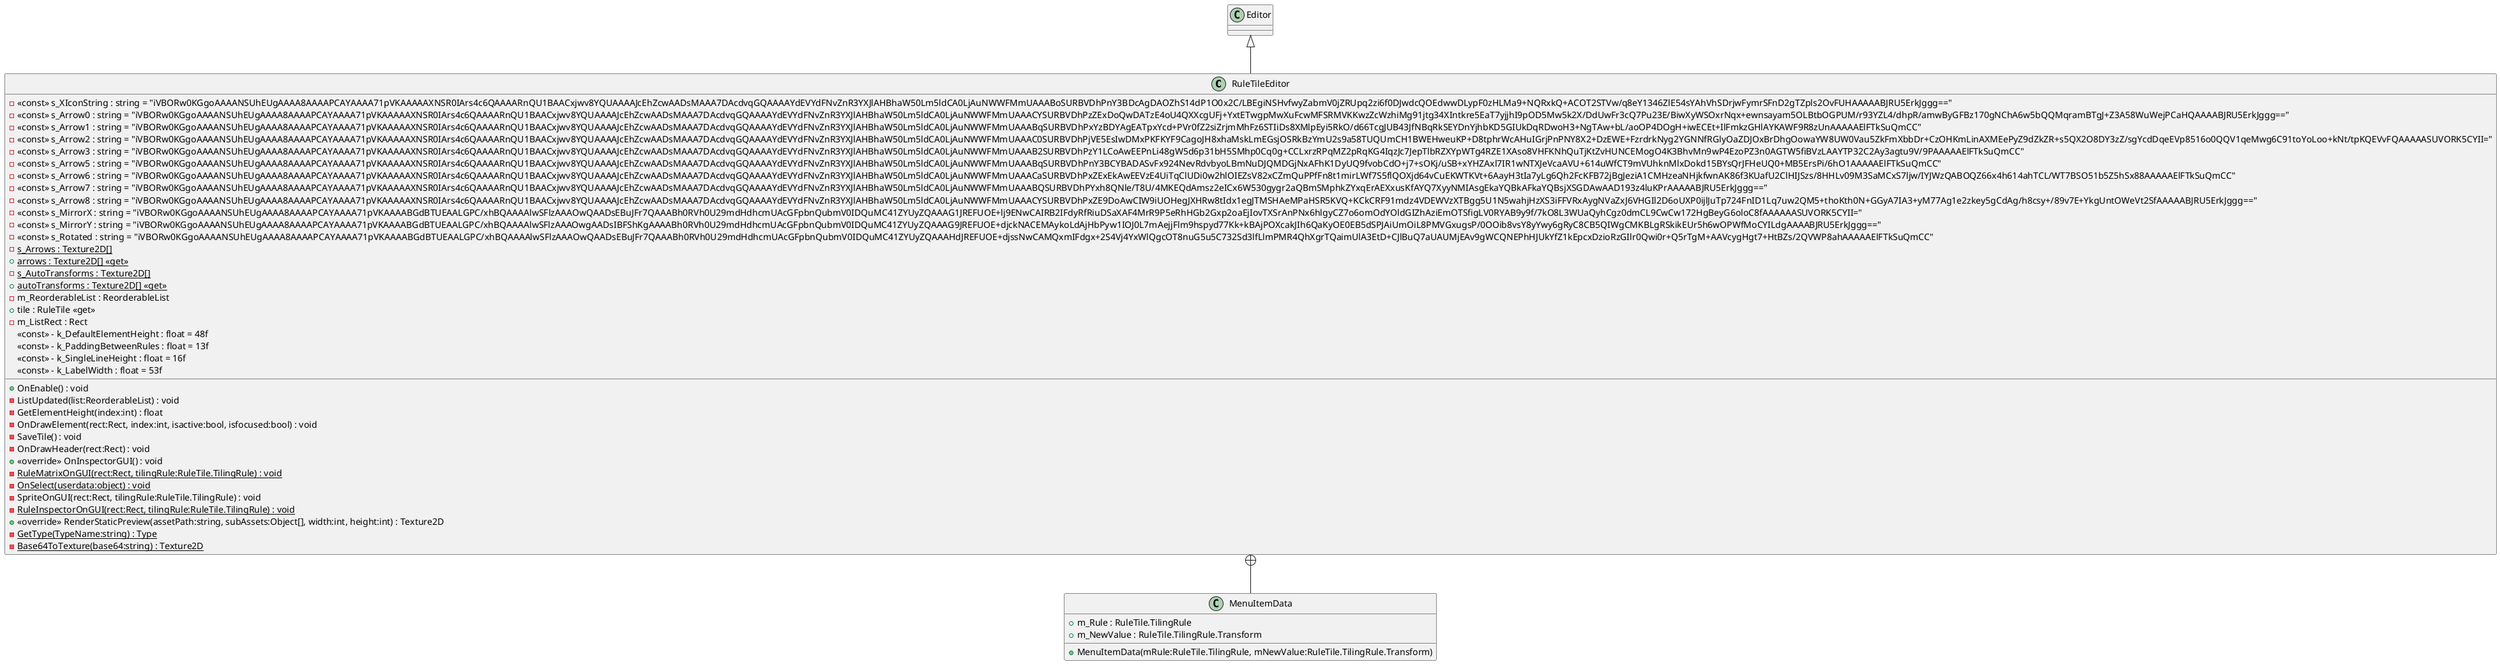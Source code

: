 @startuml
class RuleTileEditor {
    - <<const>> s_XIconString : string = "iVBORw0KGgoAAAANSUhEUgAAAA8AAAAPCAYAAAA71pVKAAAAAXNSR0IArs4c6QAAAARnQU1BAACxjwv8YQUAAAAJcEhZcwAADsMAAA7DAcdvqGQAAAAYdEVYdFNvZnR3YXJlAHBhaW50Lm5ldCA0LjAuNWWFMmUAAABoSURBVDhPnY3BDcAgDAOZhS14dP1O0x2C/LBEgiNSHvfwyZabmV0jZRUpq2zi6f0DJwdcQOEdwwDLypF0zHLMa9+NQRxkQ+ACOT2STVw/q8eY1346ZlE54sYAhVhSDrjwFymrSFnD2gTZpls2OvFUHAAAAABJRU5ErkJggg=="
    - <<const>> s_Arrow0 : string = "iVBORw0KGgoAAAANSUhEUgAAAA8AAAAPCAYAAAA71pVKAAAAAXNSR0IArs4c6QAAAARnQU1BAACxjwv8YQUAAAAJcEhZcwAADsMAAA7DAcdvqGQAAAAYdEVYdFNvZnR3YXJlAHBhaW50Lm5ldCA0LjAuNWWFMmUAAACYSURBVDhPzZExDoQwDATzE4oU4QXXcgUFj+YxtETwgpMwXuFcwMFSRMVKKwzZcWzhiMg91jtg34XIntkre5EaT7yjjhI9pOD5Mw5k2X/DdUwFr3cQ7Pu23E/BiwXyWSOxrNqx+ewnsayam5OLBtbOGPUM/r93YZL4/dhpR/amwByGFBz170gNChA6w5bQQMqramBTgJ+Z3A58WuWejPCaHQAAAABJRU5ErkJggg=="
    - <<const>> s_Arrow1 : string = "iVBORw0KGgoAAAANSUhEUgAAAA8AAAAPCAYAAAA71pVKAAAAAXNSR0IArs4c6QAAAARnQU1BAACxjwv8YQUAAAAJcEhZcwAADsMAAA7DAcdvqGQAAAAYdEVYdFNvZnR3YXJlAHBhaW50Lm5ldCA0LjAuNWWFMmUAAABqSURBVDhPxYzBDYAgEATpxYcd+PVr0fZ2siZrjmMhFz6STIiDs8XMlpEyi5RkO/d66TcgJUB43JfNBqRkSEYDnYjhbKD5GIUkDqRDwoH3+NgTAw+bL/aoOP4DOgH+iwECEt+IlFmkzGHlAYKAWF9R8zUnAAAAAElFTkSuQmCC"
    - <<const>> s_Arrow2 : string = "iVBORw0KGgoAAAANSUhEUgAAAA8AAAAPCAYAAAA71pVKAAAAAXNSR0IArs4c6QAAAARnQU1BAACxjwv8YQUAAAAJcEhZcwAADsMAAA7DAcdvqGQAAAAYdEVYdFNvZnR3YXJlAHBhaW50Lm5ldCA0LjAuNWWFMmUAAAC0SURBVDhPjVE5EsIwDMxPKFKYF9CagoJH8xhaMskLmEGsjOSRkBzYmU2s9a58TUQUmCH1BWEHweuKP+D8tphrWcAHuIGrjPnPNY8X2+DzEWE+FzrdrkNyg2YGNNfRGlyOaZDJOxBrDhgOowaYW8UW0Vau5ZkFmXbbDr+CzOHKmLinAXMEePyZ9dZkZR+s5QX2O8DY3zZ/sgYcdDqeEVp8516o0QQV1qeMwg6C91toYoLoo+kNt/tpKQEVvFQAAAAASUVORK5CYII="
    - <<const>> s_Arrow3 : string = "iVBORw0KGgoAAAANSUhEUgAAAA8AAAAPCAYAAAA71pVKAAAAAXNSR0IArs4c6QAAAARnQU1BAACxjwv8YQUAAAAJcEhZcwAADsMAAA7DAcdvqGQAAAAYdEVYdFNvZnR3YXJlAHBhaW50Lm5ldCA0LjAuNWWFMmUAAAB2SURBVDhPzY1LCoAwEEPnLi48gW5d6p31bH5SMhp0Cq0g+CCLxrzRPqMZ2pRqKG4IqzJc7JepTlbRZXYpWTg4RZE1XAso8VHFKNhQuTjKtZvHUNCEMogO4K3BhvMn9wP4EzoPZ3n0AGTW5fiBVzLAAYTP32C2Ay3agtu9V/9PAAAAAElFTkSuQmCC"
    - <<const>> s_Arrow5 : string = "iVBORw0KGgoAAAANSUhEUgAAAA8AAAAPCAYAAAA71pVKAAAAAXNSR0IArs4c6QAAAARnQU1BAACxjwv8YQUAAAAJcEhZcwAADsMAAA7DAcdvqGQAAAAYdEVYdFNvZnR3YXJlAHBhaW50Lm5ldCA0LjAuNWWFMmUAAABqSURBVDhPnY3BCYBADASvFx924NevRdvbyoLBmNuDJQMDGjNxAFhK1DyUQ9fvobCdO+j7+sOKj/uSB+xYHZAxl7IR1wNTXJeVcaAVU+614uWfCT9mVUhknMlxDokd15BYsQrJFHeUQ0+MB5ErsPi/6hO1AAAAAElFTkSuQmCC"
    - <<const>> s_Arrow6 : string = "iVBORw0KGgoAAAANSUhEUgAAAA8AAAAPCAYAAAA71pVKAAAAAXNSR0IArs4c6QAAAARnQU1BAACxjwv8YQUAAAAJcEhZcwAADsMAAA7DAcdvqGQAAAAYdEVYdFNvZnR3YXJlAHBhaW50Lm5ldCA0LjAuNWWFMmUAAACaSURBVDhPxZExEkAwEEVzE4UiTqClUDi0w2hlOIEZsV82xCZmQuPPfFn8t1mirLWf7S5flQOXjd64vCuEKWTKVt+6AayH3tIa7yLg6Qh2FcKFB72jBgJeziA1CMHzeaNHjkfwnAK86f3KUafU2ClHIJSzs/8HHLv09M3SaMCxS7ljw/IYJWzQABOQZ66x4h614ahTCL/WT7BSO51b5Z5hSx88AAAAAElFTkSuQmCC"
    - <<const>> s_Arrow7 : string = "iVBORw0KGgoAAAANSUhEUgAAAA8AAAAPCAYAAAA71pVKAAAAAXNSR0IArs4c6QAAAARnQU1BAACxjwv8YQUAAAAJcEhZcwAADsMAAA7DAcdvqGQAAAAYdEVYdFNvZnR3YXJlAHBhaW50Lm5ldCA0LjAuNWWFMmUAAABQSURBVDhPYxh8QNle/T8U/4MKEQdAmsz2eICx6W530gygr2aQBmSMphkZYxqErAEXxusKfAYQ7XyyNMIAsgEkaYQBkAFkaYQBsjXSGDAwAAD193z4luKPrAAAAABJRU5ErkJggg=="
    - <<const>> s_Arrow8 : string = "iVBORw0KGgoAAAANSUhEUgAAAA8AAAAPCAYAAAA71pVKAAAAAXNSR0IArs4c6QAAAARnQU1BAACxjwv8YQUAAAAJcEhZcwAADsMAAA7DAcdvqGQAAAAYdEVYdFNvZnR3YXJlAHBhaW50Lm5ldCA0LjAuNWWFMmUAAACYSURBVDhPxZE9DoAwCIW9iUOHegJXHRw8tIdx1egJTMSHAeMPaHSR5KVQ+KCkCRF91mdz4VDEWVzXTBgg5U1N5wahjHzXS3iFFVRxAygNVaZxJ6VHGIl2D6oUXP0ijlJuTp724FnID1Lq7uw2QM5+thoKth0N+GGyA7IA3+yM77Ag1e2zkey5gCdAg/h8csy+/89v7E+YkgUntOWeVt2SfAAAAABJRU5ErkJggg=="
    - <<const>> s_MirrorX : string = "iVBORw0KGgoAAAANSUhEUgAAAA8AAAAPCAYAAAA71pVKAAAABGdBTUEAALGPC/xhBQAAAAlwSFlzAAAOwQAADsEBuJFr7QAAABh0RVh0U29mdHdhcmUAcGFpbnQubmV0IDQuMC41ZYUyZQAAAG1JREFUOE+lj9ENwCAIRB2IFdyRfRiuDSaXAF4MrR9P5eRhHGb2Gxp2oaEjIovTXSrAnPNx6hlgyCZ7o6omOdYOldGIZhAziEmOTSfigLV0RYAB9y9f/7kO8L3WUaQyhCgz0dmCL9CwCw172HgBeyG6oloC8fAAAAAASUVORK5CYII="
    - <<const>> s_MirrorY : string = "iVBORw0KGgoAAAANSUhEUgAAAA8AAAAPCAYAAAA71pVKAAAABGdBTUEAALGPC/xhBQAAAAlwSFlzAAAOwgAADsIBFShKgAAAABh0RVh0U29mdHdhcmUAcGFpbnQubmV0IDQuMC41ZYUyZQAAAG9JREFUOE+djckNACEMAykoLdAjHbPyw1IOJ0L7mAejjFlm9hspyd77Kk+kBAjPOXcakJIh6QaKyOE0EB5dSPJAiUmOiL8PMVGxugsP/0OOib8vsY8yYwy6gRyC8CB5QIWgCMKBLgRSkikEUr5h6wOPWfMoCYILdgAAAABJRU5ErkJggg=="
    - <<const>> s_Rotated : string = "iVBORw0KGgoAAAANSUhEUgAAAA8AAAAPCAYAAAA71pVKAAAABGdBTUEAALGPC/xhBQAAAAlwSFlzAAAOwQAADsEBuJFr7QAAABh0RVh0U29mdHdhcmUAcGFpbnQubmV0IDQuMC41ZYUyZQAAAHdJREFUOE+djssNwCAMQxmIFdgx+2S4Vj4YxWlQgcOT8nuG5u5C732Sd3lfLlmPMR4QhXgrTQaimUlA3EtD+CJlBuQ7aUAUMjEAv9gWCQNEPhHJUkYfZ1kEpcxDzioRzGIlr0Qwi0r+Q5rTgM+AAVcygHgt7+HtBZs/2QVWP8ahAAAAAElFTkSuQmCC"
    - {static} s_Arrows : Texture2D[]
    + {static} arrows : Texture2D[] <<get>>
    - {static} s_AutoTransforms : Texture2D[]
    + {static} autoTransforms : Texture2D[] <<get>>
    - m_ReorderableList : ReorderableList
    + tile : RuleTile <<get>>
    - m_ListRect : Rect
    <<const>> - k_DefaultElementHeight : float = 48f
    <<const>> - k_PaddingBetweenRules : float = 13f
    <<const>> - k_SingleLineHeight : float = 16f
    <<const>> - k_LabelWidth : float = 53f
    + OnEnable() : void
    - ListUpdated(list:ReorderableList) : void
    - GetElementHeight(index:int) : float
    - OnDrawElement(rect:Rect, index:int, isactive:bool, isfocused:bool) : void
    - SaveTile() : void
    - OnDrawHeader(rect:Rect) : void
    + <<override>> OnInspectorGUI() : void
    - {static} RuleMatrixOnGUI(rect:Rect, tilingRule:RuleTile.TilingRule) : void
    - {static} OnSelect(userdata:object) : void
    - SpriteOnGUI(rect:Rect, tilingRule:RuleTile.TilingRule) : void
    - {static} RuleInspectorOnGUI(rect:Rect, tilingRule:RuleTile.TilingRule) : void
    + <<override>> RenderStaticPreview(assetPath:string, subAssets:Object[], width:int, height:int) : Texture2D
    - {static} GetType(TypeName:string) : Type
    - {static} Base64ToTexture(base64:string) : Texture2D
}
class MenuItemData {
    + m_Rule : RuleTile.TilingRule
    + m_NewValue : RuleTile.TilingRule.Transform
    + MenuItemData(mRule:RuleTile.TilingRule, mNewValue:RuleTile.TilingRule.Transform)
}
Editor <|-- RuleTileEditor
RuleTileEditor +-- MenuItemData
@enduml
